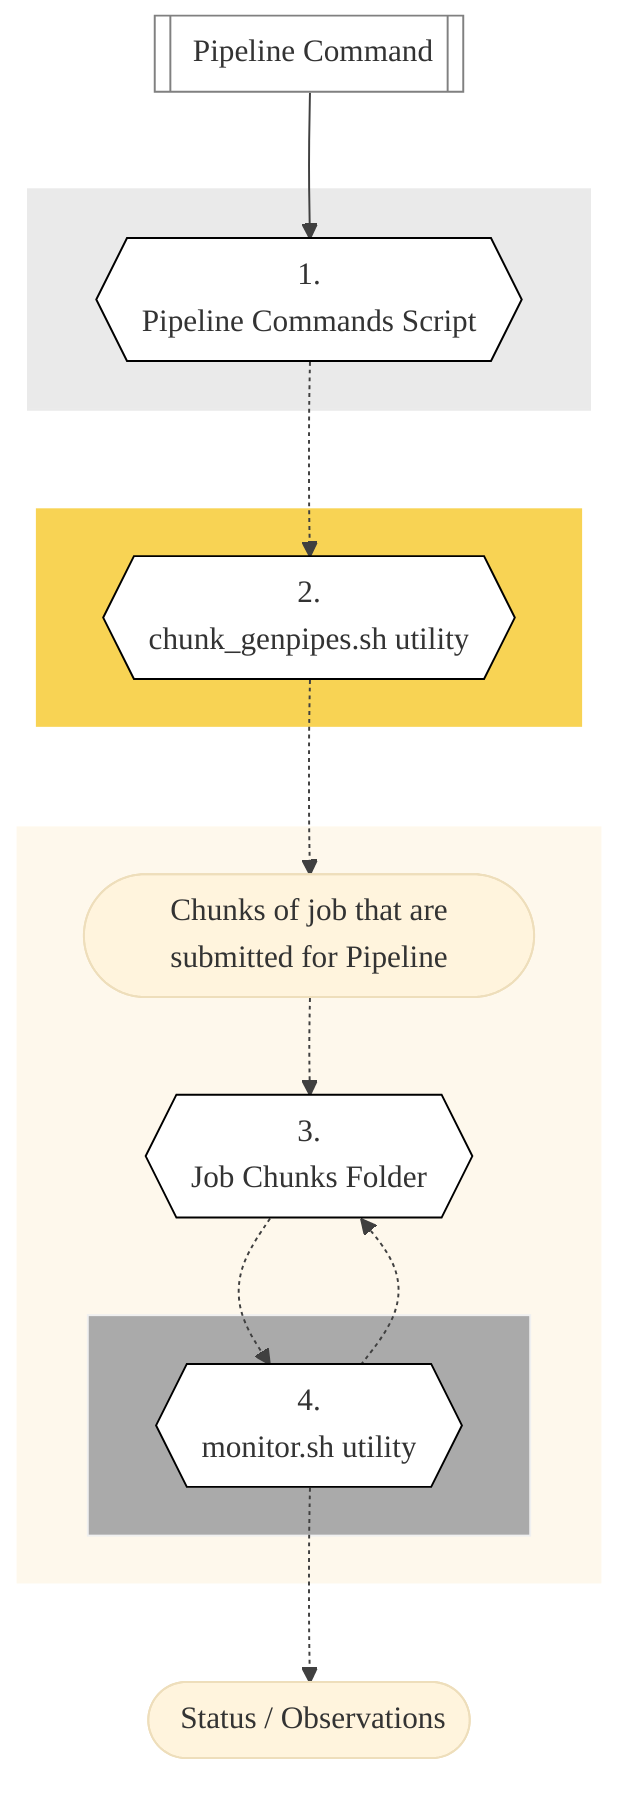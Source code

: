 %%{init: {'theme': 'base', 'themeVariables': { 'lineColor': '#404040'}, 'fontFamily': 'Montserrat', 'fontSize': 10}}%%

        %% GenPipes Diagram for monitor.sh working
        %% Ref: https://bitbucket.org/mugqic/genpipes/src/master/utils/monitor.sh
        %% Author Shaloo Shalini <shalz@hotmail.com>

        graph TD
          InputBW[[fa:fa-file-archive-o Pipeline Command]]
          Node1{{ 1. <br/> Pipeline Commands Script }}:::nodefill
          Node2{{ 2. <br/> chunk_genpipes.sh utility }}:::nodefill
          Node3{{ 3. <br/> Job Chunks Folder }}:::nodefill
          Node4{{ 4. <br/> monitor.sh utility }}:::nodefill
          Output([fa:fa-sticky-note-o Chunks of job that are submitted for Pipeline ])
          Status([fa:fa-sticky-note-o Status / Observations ])

          InputBW --> Node1
          Node1 -.-> Node2 -.-> Output -.-> Node3
          Node4 -.-> Node3
          Node3 -.-> Node4 -.-> Status

          subgraph pipeline[" "]
            Node1
          end

          subgraph chunk[" "]
            Node2
          end

           subgraph monitorutil[" "]
            Node4
          end
          
           subgraph monitor[" "]
            Node3
            monitorutil
            Output
          end

          classDef inputfill fill:#ffffff,stroke:gray,stroke-width:1px
          classDef nodefill fill:#ffffff,stroke:black,stroke-width:1px
          classDef whiterect fill:#eaeaea,stroke:#eaeaea
          classDef yellowrect fill:#f8d354,stroke:#ffffff
          classDef creamrect fill:#fef8ec, stroke:#ffffff
          classDef lightgrect fill:#aaaaaa, stroke:#f0f0f0

          class InputBW inputfill
          class pipeline whiterect
          class chunk yellowrect
          class monitor creamrect
          class monitorutil lightgrect